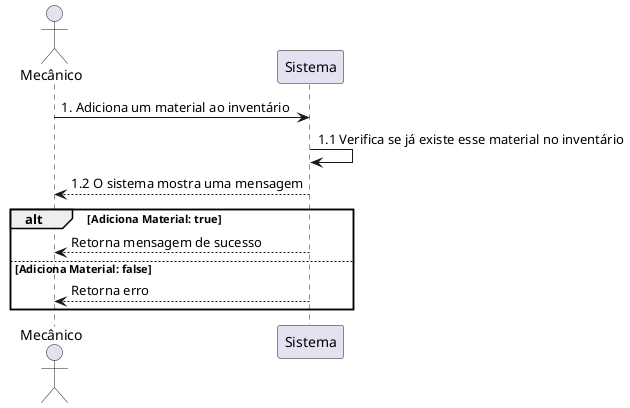 @startuml
actor Mecânico
participant Sistema


Mecânico -> Sistema: 1. Adiciona um material ao inventário
Sistema -> Sistema: 1.1 Verifica se já existe esse material no inventário
Sistema --> Mecânico: 1.2 O sistema mostra uma mensagem

alt Adiciona Material: true
     Sistema --> Mecânico: Retorna mensagem de sucesso

else Adiciona Material: false
     Sistema --> Mecânico: Retorna erro

end
@enduml